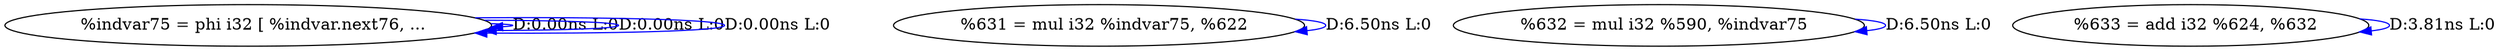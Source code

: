 digraph {
Node0x41802e0[label="  %indvar75 = phi i32 [ %indvar.next76, ..."];
Node0x41802e0 -> Node0x41802e0[label="D:0.00ns L:0",color=blue];
Node0x41802e0 -> Node0x41802e0[label="D:0.00ns L:0",color=blue];
Node0x41802e0 -> Node0x41802e0[label="D:0.00ns L:0",color=blue];
Node0x4180420[label="  %631 = mul i32 %indvar75, %622"];
Node0x4180420 -> Node0x4180420[label="D:6.50ns L:0",color=blue];
Node0x4180560[label="  %632 = mul i32 %590, %indvar75"];
Node0x4180560 -> Node0x4180560[label="D:6.50ns L:0",color=blue];
Node0x41806a0[label="  %633 = add i32 %624, %632"];
Node0x41806a0 -> Node0x41806a0[label="D:3.81ns L:0",color=blue];
}
